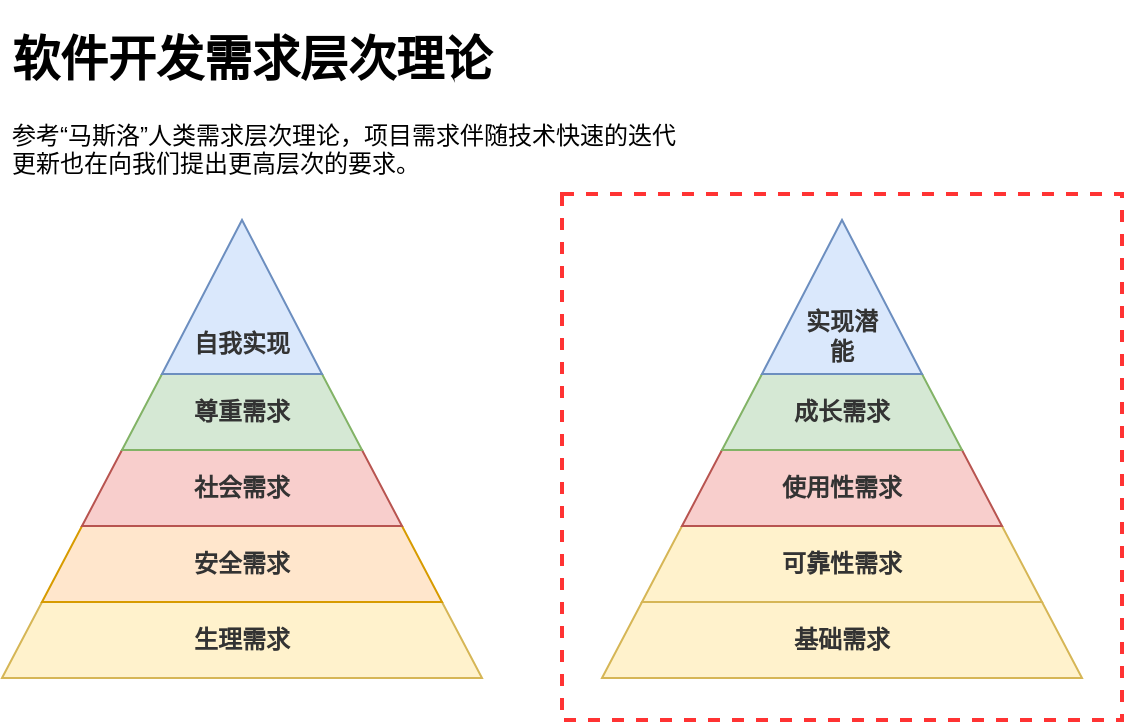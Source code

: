 <mxfile version="24.0.2" type="github">
  <diagram name="第 1 页" id="ETYZYgl428a3MaDztlxT">
    <mxGraphModel dx="1330" dy="1132" grid="1" gridSize="10" guides="1" tooltips="1" connect="1" arrows="1" fold="1" page="1" pageScale="1" pageWidth="827" pageHeight="1169" math="0" shadow="0">
      <root>
        <mxCell id="0" />
        <mxCell id="1" parent="0" />
        <mxCell id="gCVO3PJLOJHeOizx89BT-30" value="" style="rounded=0;whiteSpace=wrap;html=1;fillColor=none;dashed=1;strokeColor=#FF3333;strokeWidth=2;" parent="1" vertex="1">
          <mxGeometry x="370" y="317" width="280" height="263" as="geometry" />
        </mxCell>
        <mxCell id="gCVO3PJLOJHeOizx89BT-1" value="&lt;h1&gt;软件开发需求层次理论&lt;/h1&gt;&lt;div&gt;参考“马斯洛”人类需求层次理论，项目需求伴随技术快速的迭代更新也在向我们提出更高层次的要求。&lt;/div&gt;" style="text;html=1;spacing=5;spacingTop=-20;whiteSpace=wrap;overflow=hidden;rounded=0;" parent="1" vertex="1">
          <mxGeometry x="90" y="230" width="350" height="100" as="geometry" />
        </mxCell>
        <mxCell id="gCVO3PJLOJHeOizx89BT-18" value="生理需求" style="shape=trapezoid;perimeter=trapezoidPerimeter;whiteSpace=wrap;html=1;fixedSize=1;fillColor=#fff2cc;strokeColor=#d6b656;fontStyle=1;fontColor=#333333;fontSize=12;" parent="1" vertex="1">
          <mxGeometry x="90" y="521" width="240" height="38" as="geometry" />
        </mxCell>
        <mxCell id="gCVO3PJLOJHeOizx89BT-19" value="安全需求" style="shape=trapezoid;perimeter=trapezoidPerimeter;whiteSpace=wrap;html=1;fixedSize=1;fillColor=#ffe6cc;strokeColor=#d79b00;fontStyle=1;fontColor=#333333;fontSize=12;" parent="1" vertex="1">
          <mxGeometry x="110" y="483" width="200" height="38" as="geometry" />
        </mxCell>
        <mxCell id="gCVO3PJLOJHeOizx89BT-20" value="社会需求" style="shape=trapezoid;perimeter=trapezoidPerimeter;whiteSpace=wrap;html=1;fixedSize=1;fillColor=#f8cecc;strokeColor=#b85450;fontStyle=1;fontColor=#333333;fontSize=12;" parent="1" vertex="1">
          <mxGeometry x="130" y="445" width="160" height="38" as="geometry" />
        </mxCell>
        <mxCell id="gCVO3PJLOJHeOizx89BT-21" value="尊重需求" style="shape=trapezoid;perimeter=trapezoidPerimeter;whiteSpace=wrap;html=1;fixedSize=1;fillColor=#d5e8d4;strokeColor=#82b366;fontStyle=1;fontColor=#333333;fontSize=12;" parent="1" vertex="1">
          <mxGeometry x="150" y="407" width="120" height="38" as="geometry" />
        </mxCell>
        <mxCell id="gCVO3PJLOJHeOizx89BT-22" value="" style="verticalLabelPosition=bottom;verticalAlign=top;html=1;shape=mxgraph.basic.acute_triangle;dx=0.5;fillColor=#dae8fc;strokeColor=#6c8ebf;fontColor=#333333;" parent="1" vertex="1">
          <mxGeometry x="170" y="330" width="80" height="77" as="geometry" />
        </mxCell>
        <mxCell id="gCVO3PJLOJHeOizx89BT-23" value="基础需求" style="shape=trapezoid;perimeter=trapezoidPerimeter;whiteSpace=wrap;html=1;fixedSize=1;fillColor=#fff2cc;strokeColor=#d6b656;fontStyle=1;fontColor=#333333;fontSize=12;" parent="1" vertex="1">
          <mxGeometry x="390" y="521" width="240" height="38" as="geometry" />
        </mxCell>
        <mxCell id="gCVO3PJLOJHeOizx89BT-24" value="可靠性需求" style="shape=trapezoid;perimeter=trapezoidPerimeter;whiteSpace=wrap;html=1;fixedSize=1;fillColor=#fff2cc;strokeColor=#d6b656;fontStyle=1;fontColor=#333333;fontSize=12;" parent="1" vertex="1">
          <mxGeometry x="410" y="483" width="200" height="38" as="geometry" />
        </mxCell>
        <mxCell id="gCVO3PJLOJHeOizx89BT-25" value="使用性需求" style="shape=trapezoid;perimeter=trapezoidPerimeter;whiteSpace=wrap;html=1;fixedSize=1;fillColor=#f8cecc;strokeColor=#b85450;fontStyle=1;fontColor=#333333;fontSize=12;" parent="1" vertex="1">
          <mxGeometry x="430" y="445" width="160" height="38" as="geometry" />
        </mxCell>
        <mxCell id="gCVO3PJLOJHeOizx89BT-26" value="成长需求" style="shape=trapezoid;perimeter=trapezoidPerimeter;whiteSpace=wrap;html=1;fixedSize=1;fillColor=#d5e8d4;strokeColor=#82b366;fontStyle=1;fontColor=#333333;fontSize=12;" parent="1" vertex="1">
          <mxGeometry x="450" y="407" width="120" height="38" as="geometry" />
        </mxCell>
        <mxCell id="gCVO3PJLOJHeOizx89BT-27" value="" style="verticalLabelPosition=bottom;verticalAlign=top;html=1;shape=mxgraph.basic.acute_triangle;dx=0.5;fillColor=#dae8fc;strokeColor=#6c8ebf;fontColor=#333333;" parent="1" vertex="1">
          <mxGeometry x="470" y="330" width="80" height="77" as="geometry" />
        </mxCell>
        <mxCell id="gCVO3PJLOJHeOizx89BT-28" value="自我实现" style="text;html=1;align=center;verticalAlign=middle;whiteSpace=wrap;rounded=0;fontStyle=1;fontColor=#333333;fontSize=12;" parent="1" vertex="1">
          <mxGeometry x="180" y="377" width="60" height="30" as="geometry" />
        </mxCell>
        <mxCell id="gCVO3PJLOJHeOizx89BT-29" value="实现潜能" style="text;html=1;align=center;verticalAlign=middle;whiteSpace=wrap;rounded=0;fontStyle=1;fontColor=#333333;fontSize=12;" parent="1" vertex="1">
          <mxGeometry x="490" y="373" width="40" height="30" as="geometry" />
        </mxCell>
      </root>
    </mxGraphModel>
  </diagram>
</mxfile>
